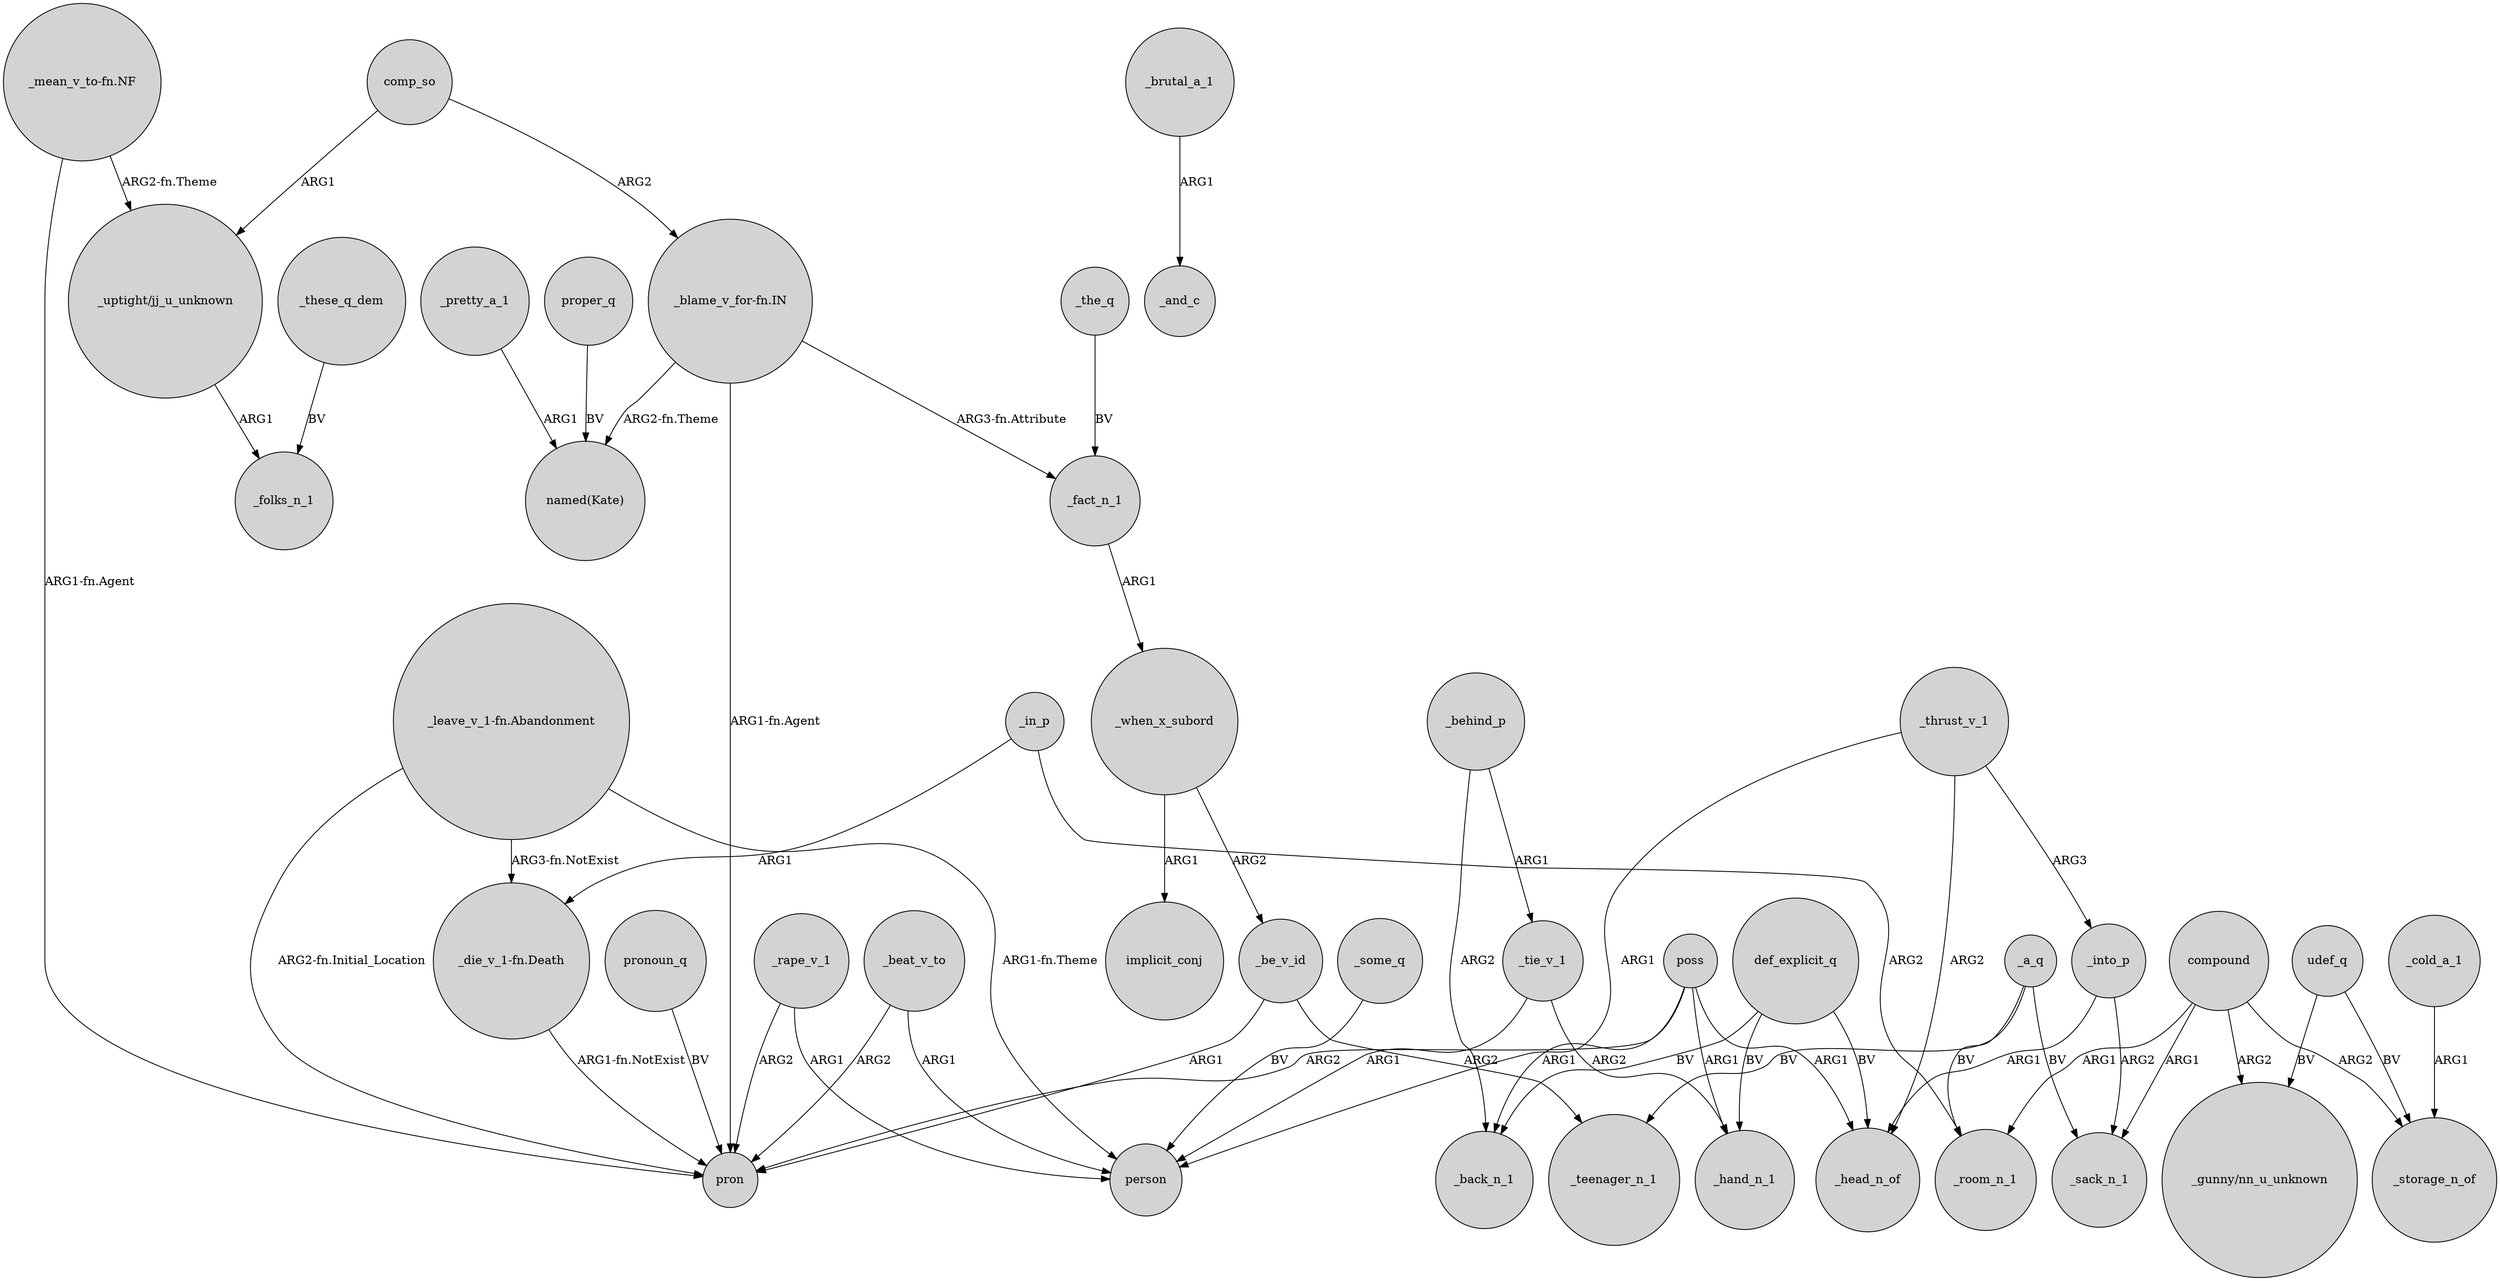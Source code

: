 digraph {
	node [shape=circle style=filled]
	"_die_v_1-fn.Death" -> pron [label="ARG1-fn.NotExist"]
	"_leave_v_1-fn.Abandonment" -> "_die_v_1-fn.Death" [label="ARG3-fn.NotExist"]
	comp_so -> "_blame_v_for-fn.IN" [label=ARG2]
	poss -> _head_n_of [label=ARG1]
	poss -> pron [label=ARG2]
	"_blame_v_for-fn.IN" -> pron [label="ARG1-fn.Agent"]
	udef_q -> _storage_n_of [label=BV]
	_behind_p -> _back_n_1 [label=ARG2]
	_be_v_id -> _teenager_n_1 [label=ARG2]
	comp_so -> "_uptight/jj_u_unknown" [label=ARG1]
	_thrust_v_1 -> person [label=ARG1]
	_fact_n_1 -> _when_x_subord [label=ARG1]
	def_explicit_q -> _head_n_of [label=BV]
	_thrust_v_1 -> _head_n_of [label=ARG2]
	_rape_v_1 -> person [label=ARG1]
	"_leave_v_1-fn.Abandonment" -> person [label="ARG1-fn.Theme"]
	compound -> _storage_n_of [label=ARG2]
	_beat_v_to -> pron [label=ARG2]
	_beat_v_to -> person [label=ARG1]
	_tie_v_1 -> person [label=ARG1]
	_into_p -> _head_n_of [label=ARG1]
	"_uptight/jj_u_unknown" -> _folks_n_1 [label=ARG1]
	proper_q -> "named(Kate)" [label=BV]
	_be_v_id -> pron [label=ARG1]
	_into_p -> _sack_n_1 [label=ARG2]
	_tie_v_1 -> _hand_n_1 [label=ARG2]
	_in_p -> "_die_v_1-fn.Death" [label=ARG1]
	_a_q -> _room_n_1 [label=BV]
	pronoun_q -> pron [label=BV]
	def_explicit_q -> _hand_n_1 [label=BV]
	"_blame_v_for-fn.IN" -> _fact_n_1 [label="ARG3-fn.Attribute"]
	_a_q -> _sack_n_1 [label=BV]
	_some_q -> person [label=BV]
	_pretty_a_1 -> "named(Kate)" [label=ARG1]
	_when_x_subord -> _be_v_id [label=ARG2]
	"_mean_v_to-fn.NF" -> "_uptight/jj_u_unknown" [label="ARG2-fn.Theme"]
	poss -> _back_n_1 [label=ARG1]
	_these_q_dem -> _folks_n_1 [label=BV]
	"_leave_v_1-fn.Abandonment" -> pron [label="ARG2-fn.Initial_Location"]
	_the_q -> _fact_n_1 [label=BV]
	_when_x_subord -> implicit_conj [label=ARG1]
	poss -> _hand_n_1 [label=ARG1]
	compound -> _room_n_1 [label=ARG1]
	"_mean_v_to-fn.NF" -> pron [label="ARG1-fn.Agent"]
	_in_p -> _room_n_1 [label=ARG2]
	_cold_a_1 -> _storage_n_of [label=ARG1]
	def_explicit_q -> _back_n_1 [label=BV]
	_thrust_v_1 -> _into_p [label=ARG3]
	compound -> "_gunny/nn_u_unknown" [label=ARG2]
	_rape_v_1 -> pron [label=ARG2]
	_brutal_a_1 -> _and_c [label=ARG1]
	_behind_p -> _tie_v_1 [label=ARG1]
	udef_q -> "_gunny/nn_u_unknown" [label=BV]
	_a_q -> _teenager_n_1 [label=BV]
	compound -> _sack_n_1 [label=ARG1]
	"_blame_v_for-fn.IN" -> "named(Kate)" [label="ARG2-fn.Theme"]
}
